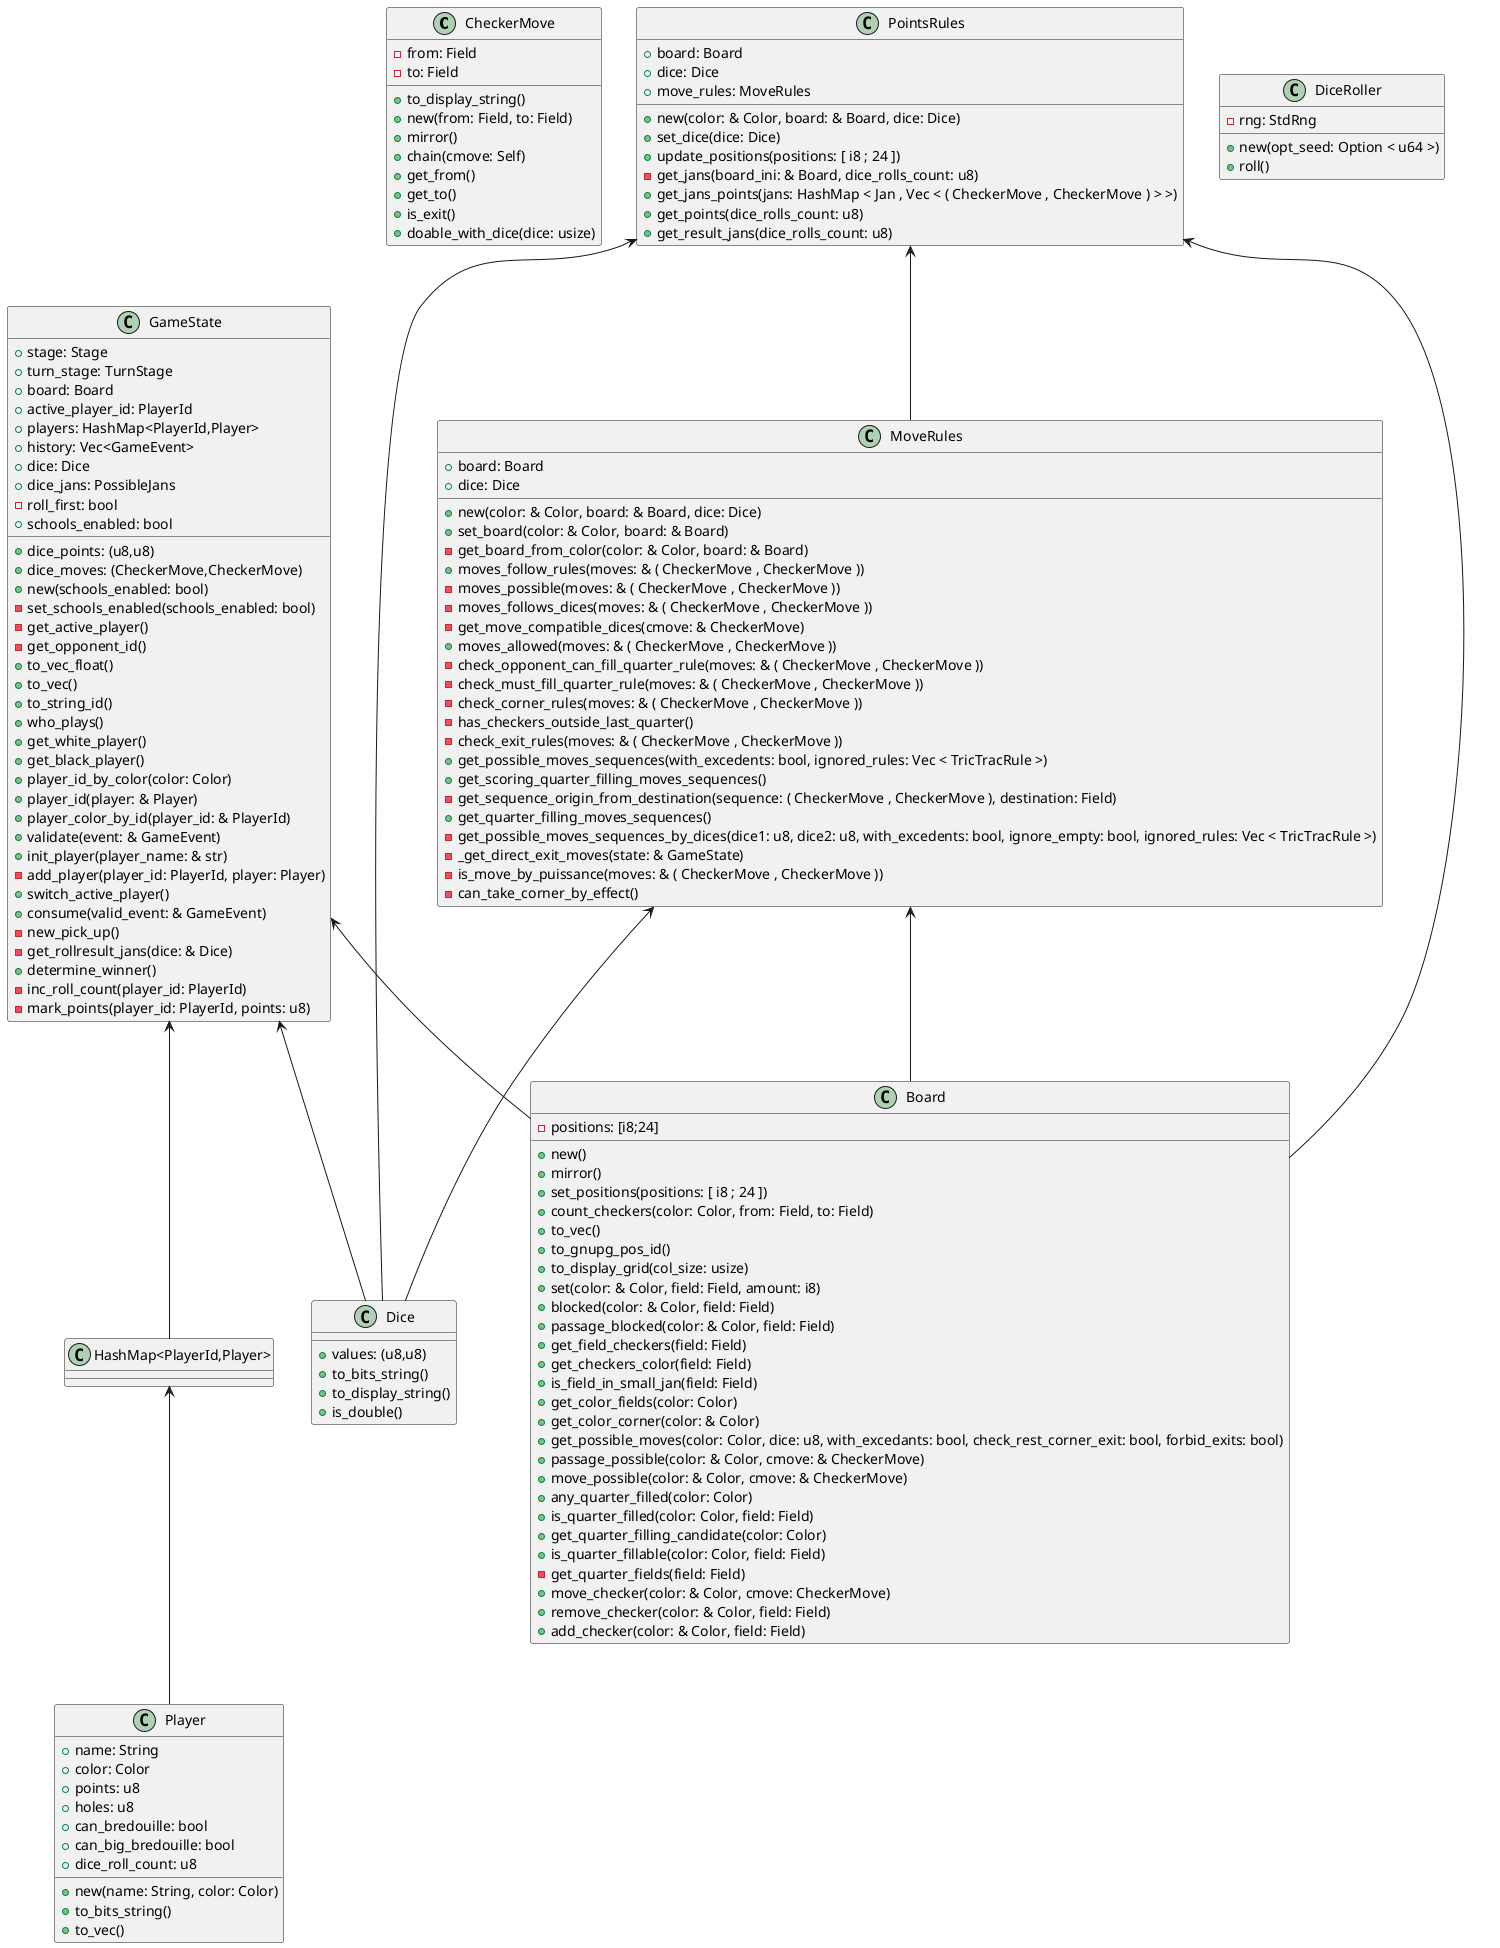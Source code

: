 @startuml

class "CheckerMove" {
    - from: Field
    - to: Field
    + to_display_string()
    + new(from: Field, to: Field)
    + mirror()
    + chain(cmove: Self)
    + get_from()
    + get_to()
    + is_exit()
    + doable_with_dice(dice: usize)
}

class "Board" {
    - positions: [i8;24]
    + new()
    + mirror()
    + set_positions(positions: [ i8 ; 24 ])
    + count_checkers(color: Color, from: Field, to: Field)
    + to_vec()
    + to_gnupg_pos_id()
    + to_display_grid(col_size: usize)
    + set(color: & Color, field: Field, amount: i8)
    + blocked(color: & Color, field: Field)
    + passage_blocked(color: & Color, field: Field)
    + get_field_checkers(field: Field)
    + get_checkers_color(field: Field)
    + is_field_in_small_jan(field: Field)
    + get_color_fields(color: Color)
    + get_color_corner(color: & Color)
    + get_possible_moves(color: Color, dice: u8, with_excedants: bool, check_rest_corner_exit: bool, forbid_exits: bool)
    + passage_possible(color: & Color, cmove: & CheckerMove)
    + move_possible(color: & Color, cmove: & CheckerMove)
    + any_quarter_filled(color: Color)
    + is_quarter_filled(color: Color, field: Field)
    + get_quarter_filling_candidate(color: Color)
    + is_quarter_fillable(color: Color, field: Field)
    - get_quarter_fields(field: Field)
    + move_checker(color: & Color, cmove: CheckerMove)
    + remove_checker(color: & Color, field: Field)
    + add_checker(color: & Color, field: Field)
}

class "MoveRules" {
    + board: Board
    + dice: Dice
    + new(color: & Color, board: & Board, dice: Dice)
    + set_board(color: & Color, board: & Board)
    - get_board_from_color(color: & Color, board: & Board)
    + moves_follow_rules(moves: & ( CheckerMove , CheckerMove ))
    - moves_possible(moves: & ( CheckerMove , CheckerMove ))
    - moves_follows_dices(moves: & ( CheckerMove , CheckerMove ))
    - get_move_compatible_dices(cmove: & CheckerMove)
    + moves_allowed(moves: & ( CheckerMove , CheckerMove ))
    - check_opponent_can_fill_quarter_rule(moves: & ( CheckerMove , CheckerMove ))
    - check_must_fill_quarter_rule(moves: & ( CheckerMove , CheckerMove ))
    - check_corner_rules(moves: & ( CheckerMove , CheckerMove ))
    - has_checkers_outside_last_quarter()
    - check_exit_rules(moves: & ( CheckerMove , CheckerMove ))
    + get_possible_moves_sequences(with_excedents: bool, ignored_rules: Vec < TricTracRule >)
    + get_scoring_quarter_filling_moves_sequences()
    - get_sequence_origin_from_destination(sequence: ( CheckerMove , CheckerMove ), destination: Field)
    + get_quarter_filling_moves_sequences()
    - get_possible_moves_sequences_by_dices(dice1: u8, dice2: u8, with_excedents: bool, ignore_empty: bool, ignored_rules: Vec < TricTracRule >)
    - _get_direct_exit_moves(state: & GameState)
    - is_move_by_puissance(moves: & ( CheckerMove , CheckerMove ))
    - can_take_corner_by_effect()
}

class "DiceRoller" {
    - rng: StdRng
    + new(opt_seed: Option < u64 >)
    + roll()
}

class "Dice" {
    + values: (u8,u8)
    + to_bits_string()
    + to_display_string()
    + is_double()
}

class "GameState" {
    + stage: Stage
    + turn_stage: TurnStage
    + board: Board
    + active_player_id: PlayerId
    + players: HashMap<PlayerId,Player>
    + history: Vec<GameEvent>
    + dice: Dice
    + dice_points: (u8,u8)
    + dice_moves: (CheckerMove,CheckerMove)
    + dice_jans: PossibleJans
    - roll_first: bool
    + schools_enabled: bool
    + new(schools_enabled: bool)
    - set_schools_enabled(schools_enabled: bool)
    - get_active_player()
    - get_opponent_id()
    + to_vec_float()
    + to_vec()
    + to_string_id()
    + who_plays()
    + get_white_player()
    + get_black_player()
    + player_id_by_color(color: Color)
    + player_id(player: & Player)
    + player_color_by_id(player_id: & PlayerId)
    + validate(event: & GameEvent)
    + init_player(player_name: & str)
    - add_player(player_id: PlayerId, player: Player)
    + switch_active_player()
    + consume(valid_event: & GameEvent)
    - new_pick_up()
    - get_rollresult_jans(dice: & Dice)
    + determine_winner()
    - inc_roll_count(player_id: PlayerId)
    - mark_points(player_id: PlayerId, points: u8)
}

class "Player" {
    + name: String
    + color: Color
    + points: u8
    + holes: u8
    + can_bredouille: bool
    + can_big_bredouille: bool
    + dice_roll_count: u8
    + new(name: String, color: Color)
    + to_bits_string()
    + to_vec()
}

class "PointsRules" {
    + board: Board
    + dice: Dice
    + move_rules: MoveRules
    + new(color: & Color, board: & Board, dice: Dice)
    + set_dice(dice: Dice)
    + update_positions(positions: [ i8 ; 24 ])
    - get_jans(board_ini: & Board, dice_rolls_count: u8)
    + get_jans_points(jans: HashMap < Jan , Vec < ( CheckerMove , CheckerMove ) > >)
    + get_points(dice_rolls_count: u8)
    + get_result_jans(dice_rolls_count: u8)
}




"MoveRules" <-- "Board"
"MoveRules" <-- "Dice"






"GameState" <-- "Board"
"HashMap<PlayerId,Player>" <-- "Player"
"GameState" <-- "HashMap<PlayerId,Player>"
"GameState" <-- "Dice"




"PointsRules" <-- "Board"
"PointsRules" <-- "Dice"
"PointsRules" <-- "MoveRules"

@enduml
